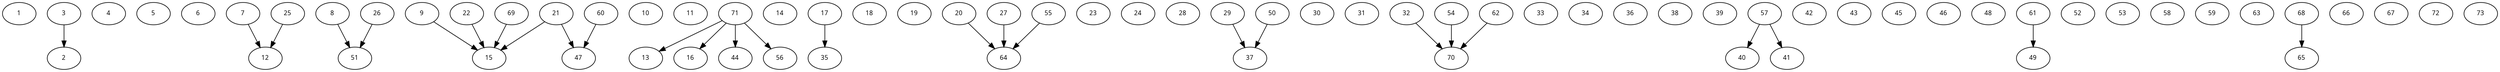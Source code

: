 digraph G {

    graph [fontsize=10 fontname="Verdana"];
    node [fontsize=10 fontname="Verdana"];
1;
2;
3;
4;
5;
6;
7;
8;
9;
10;
11;
12;
13;
14;
15;
16;
17;
18;
19;
20;
21;
22;
23;
24;
25;
26;
27;
28;
29;
30;
31;
32;
33;
34;
35;
36;
37;
38;
39;
40;
41;
42;
43;
44;
45;
46;
47;
48;
49;
50;
51;
52;
53;
54;
55;
56;
57;
58;
59;
60;
61;
62;
63;
64;
65;
66;
67;
68;
69;
70;
71;
72;
73;
3 -> 2;
7 -> 12;
8 -> 51;
9 -> 15;
17 -> 35;
20 -> 64;
21 -> 15;
21 -> 47;
22 -> 15;
25 -> 12;
26 -> 51;
27 -> 64;
29 -> 37;
32 -> 70;
50 -> 37;
54 -> 70;
55 -> 64;
57 -> 40;
57 -> 41;
60 -> 47;
61 -> 49;
62 -> 70;
68 -> 65;
69 -> 15;
71 -> 13;
71 -> 16;
71 -> 44;
71 -> 56;
}
